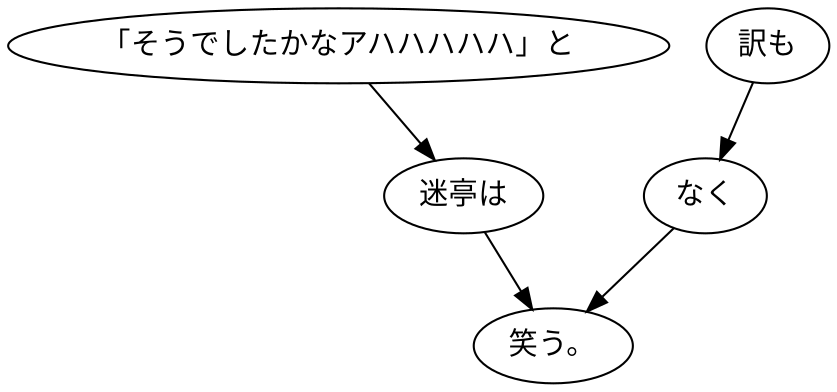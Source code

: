 digraph graph1770 {
	node0 [label="「そうでしたかなアハハハハハ」と"];
	node1 [label="迷亭は"];
	node2 [label="訳も"];
	node3 [label="なく"];
	node4 [label="笑う。"];
	node0 -> node1;
	node1 -> node4;
	node2 -> node3;
	node3 -> node4;
}
